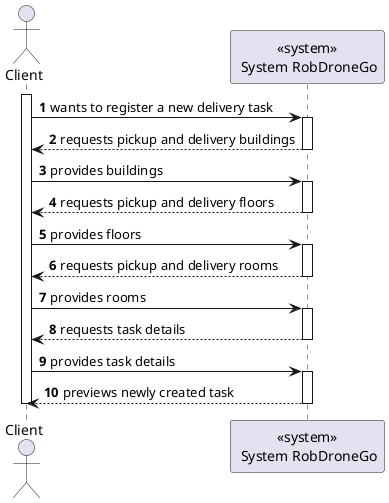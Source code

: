 @startuml
autonumber

actor "Client" as usr

participant "<<system>>\n System RobDroneGo" as sys

activate usr
usr -> sys : wants to register a new delivery task
activate sys
sys --> usr : requests pickup and delivery buildings
deactivate sys
usr -> sys : provides buildings

activate sys
    sys --> usr : requests pickup and delivery floors
deactivate sys

usr -> sys : provides floors
activate sys
sys --> usr : requests pickup and delivery rooms
deactivate sys

usr -> sys : provides rooms
activate sys
sys --> usr : requests task details
deactivate sys

usr -> sys : provides task details
activate sys
sys --> usr : previews newly created task
deactivate sys
deactivate usr

@enduml
